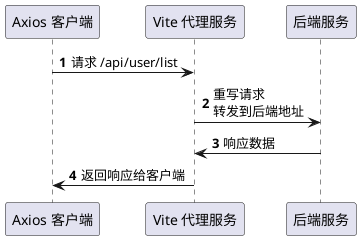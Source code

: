 @startuml
participant Axios as "Axios 客户端"
participant ViteProxy as "Vite 代理服务"
participant Backend as "后端服务"
autonumber
Axios -> ViteProxy: 请求 /api/user/list
ViteProxy -> Backend: 重写请求\n转发到后端地址
Backend -> ViteProxy: 响应数据
ViteProxy -> Axios: 返回响应给客户端
@enduml
